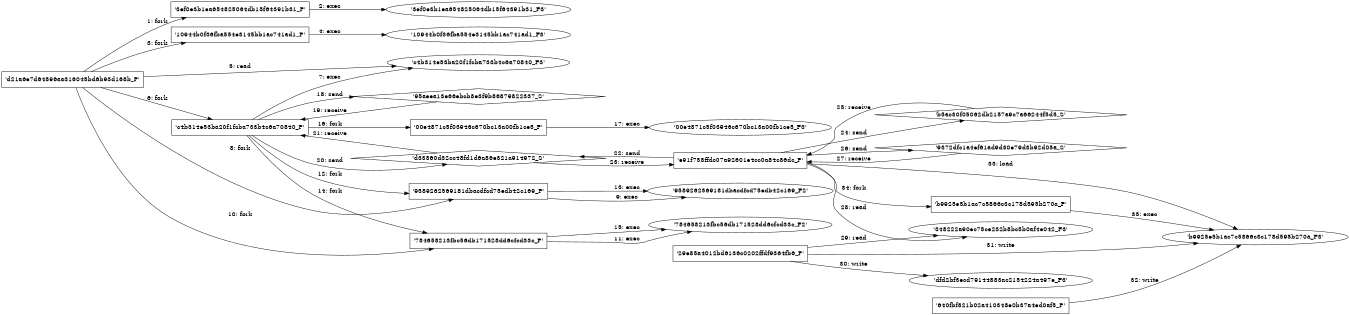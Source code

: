 digraph "D:\Learning\Paper\apt\基于CTI的攻击预警\Dataset\攻击图\ASGfromALLCTI\Threat Round Up For Sept 8 - Sept 15.dot" {
rankdir="LR"
size="9"
fixedsize="false"
splines="true"
nodesep=0.3
ranksep=0
fontsize=10
overlap="scalexy"
engine= "neato"
	"'d21a6e7d64896aa316045bd6b93d168b_P'" [node_type=Process shape=box]
	"'3ef0e3b1ea654825064db15f64391b31_P'" [node_type=Process shape=box]
	"'d21a6e7d64896aa316045bd6b93d168b_P'" -> "'3ef0e3b1ea654825064db15f64391b31_P'" [label="1: fork"]
	"'3ef0e3b1ea654825064db15f64391b31_P'" [node_type=Process shape=box]
	"'3ef0e3b1ea654825064db15f64391b31_F3'" [node_type=File shape=ellipse]
	"'3ef0e3b1ea654825064db15f64391b31_P'" -> "'3ef0e3b1ea654825064db15f64391b31_F3'" [label="2: exec"]
	"'d21a6e7d64896aa316045bd6b93d168b_P'" [node_type=Process shape=box]
	"'10944b0f36fba554e3145bb1ac741ad1_P'" [node_type=Process shape=box]
	"'d21a6e7d64896aa316045bd6b93d168b_P'" -> "'10944b0f36fba554e3145bb1ac741ad1_P'" [label="3: fork"]
	"'10944b0f36fba554e3145bb1ac741ad1_P'" [node_type=Process shape=box]
	"'10944b0f36fba554e3145bb1ac741ad1_F3'" [node_type=File shape=ellipse]
	"'10944b0f36fba554e3145bb1ac741ad1_P'" -> "'10944b0f36fba554e3145bb1ac741ad1_F3'" [label="4: exec"]
	"'c4b314e53ba20f1fcba733b4c6a70840_F3'" [node_type=file shape=ellipse]
	"'d21a6e7d64896aa316045bd6b93d168b_P'" [node_type=Process shape=box]
	"'d21a6e7d64896aa316045bd6b93d168b_P'" -> "'c4b314e53ba20f1fcba733b4c6a70840_F3'" [label="5: read"]
	"'d21a6e7d64896aa316045bd6b93d168b_P'" [node_type=Process shape=box]
	"'c4b314e53ba20f1fcba733b4c6a70840_P'" [node_type=Process shape=box]
	"'d21a6e7d64896aa316045bd6b93d168b_P'" -> "'c4b314e53ba20f1fcba733b4c6a70840_P'" [label="6: fork"]
	"'c4b314e53ba20f1fcba733b4c6a70840_P'" [node_type=Process shape=box]
	"'c4b314e53ba20f1fcba733b4c6a70840_F3'" [node_type=File shape=ellipse]
	"'c4b314e53ba20f1fcba733b4c6a70840_P'" -> "'c4b314e53ba20f1fcba733b4c6a70840_F3'" [label="7: exec"]
	"'d21a6e7d64896aa316045bd6b93d168b_P'" [node_type=Process shape=box]
	"'9589262569181dbacdfcd75edb42c169_P'" [node_type=Process shape=box]
	"'d21a6e7d64896aa316045bd6b93d168b_P'" -> "'9589262569181dbacdfcd75edb42c169_P'" [label="8: fork"]
	"'9589262569181dbacdfcd75edb42c169_P'" [node_type=Process shape=box]
	"'9589262569181dbacdfcd75edb42c169_F2'" [node_type=File shape=ellipse]
	"'9589262569181dbacdfcd75edb42c169_P'" -> "'9589262569181dbacdfcd75edb42c169_F2'" [label="9: exec"]
	"'d21a6e7d64896aa316045bd6b93d168b_P'" [node_type=Process shape=box]
	"'784658213fbc56db171528dd6cfcd33c_P'" [node_type=Process shape=box]
	"'d21a6e7d64896aa316045bd6b93d168b_P'" -> "'784658213fbc56db171528dd6cfcd33c_P'" [label="10: fork"]
	"'784658213fbc56db171528dd6cfcd33c_P'" [node_type=Process shape=box]
	"'784658213fbc56db171528dd6cfcd33c_F2'" [node_type=File shape=ellipse]
	"'784658213fbc56db171528dd6cfcd33c_P'" -> "'784658213fbc56db171528dd6cfcd33c_F2'" [label="11: exec"]
	"'c4b314e53ba20f1fcba733b4c6a70840_P'" [node_type=Process shape=box]
	"'9589262569181dbacdfcd75edb42c169_P'" [node_type=Process shape=box]
	"'c4b314e53ba20f1fcba733b4c6a70840_P'" -> "'9589262569181dbacdfcd75edb42c169_P'" [label="12: fork"]
	"'9589262569181dbacdfcd75edb42c169_P'" [node_type=Process shape=box]
	"'9589262569181dbacdfcd75edb42c169_F2'" [node_type=File shape=ellipse]
	"'9589262569181dbacdfcd75edb42c169_P'" -> "'9589262569181dbacdfcd75edb42c169_F2'" [label="13: exec"]
	"'c4b314e53ba20f1fcba733b4c6a70840_P'" [node_type=Process shape=box]
	"'784658213fbc56db171528dd6cfcd33c_P'" [node_type=Process shape=box]
	"'c4b314e53ba20f1fcba733b4c6a70840_P'" -> "'784658213fbc56db171528dd6cfcd33c_P'" [label="14: fork"]
	"'784658213fbc56db171528dd6cfcd33c_P'" [node_type=Process shape=box]
	"'784658213fbc56db171528dd6cfcd33c_F2'" [node_type=File shape=ellipse]
	"'784658213fbc56db171528dd6cfcd33c_P'" -> "'784658213fbc56db171528dd6cfcd33c_F2'" [label="15: exec"]
	"'c4b314e53ba20f1fcba733b4c6a70840_P'" [node_type=Process shape=box]
	"'00e4871c5f03946c670bc13a00fb1ce5_P'" [node_type=Process shape=box]
	"'c4b314e53ba20f1fcba733b4c6a70840_P'" -> "'00e4871c5f03946c670bc13a00fb1ce5_P'" [label="16: fork"]
	"'00e4871c5f03946c670bc13a00fb1ce5_P'" [node_type=Process shape=box]
	"'00e4871c5f03946c670bc13a00fb1ce5_F3'" [node_type=File shape=ellipse]
	"'00e4871c5f03946c670bc13a00fb1ce5_P'" -> "'00e4871c5f03946c670bc13a00fb1ce5_F3'" [label="17: exec"]
	"'95aeea13e66ebcb8e3f9b86879822337_S'" [node_type=Socket shape=diamond]
	"'c4b314e53ba20f1fcba733b4c6a70840_P'" [node_type=Process shape=box]
	"'c4b314e53ba20f1fcba733b4c6a70840_P'" -> "'95aeea13e66ebcb8e3f9b86879822337_S'" [label="18: send"]
	"'95aeea13e66ebcb8e3f9b86879822337_S'" -> "'c4b314e53ba20f1fcba733b4c6a70840_P'" [label="19: receive"]
	"'d33860d32cc48fd1d6a86e321a914972_S'" [node_type=Socket shape=diamond]
	"'c4b314e53ba20f1fcba733b4c6a70840_P'" [node_type=Process shape=box]
	"'c4b314e53ba20f1fcba733b4c6a70840_P'" -> "'d33860d32cc48fd1d6a86e321a914972_S'" [label="20: send"]
	"'d33860d32cc48fd1d6a86e321a914972_S'" -> "'c4b314e53ba20f1fcba733b4c6a70840_P'" [label="21: receive"]
	"'d33860d32cc48fd1d6a86e321a914972_S'" [node_type=Socket shape=diamond]
	"'e91f758ffdc07a92601e4cc0a84c86dc_P'" [node_type=Process shape=box]
	"'e91f758ffdc07a92601e4cc0a84c86dc_P'" -> "'d33860d32cc48fd1d6a86e321a914972_S'" [label="22: send"]
	"'d33860d32cc48fd1d6a86e321a914972_S'" -> "'e91f758ffdc07a92601e4cc0a84c86dc_P'" [label="23: receive"]
	"'b5ac30f05062db2157a9c7a66244f5d5_S'" [node_type=Socket shape=diamond]
	"'e91f758ffdc07a92601e4cc0a84c86dc_P'" [node_type=Process shape=box]
	"'e91f758ffdc07a92601e4cc0a84c86dc_P'" -> "'b5ac30f05062db2157a9c7a66244f5d5_S'" [label="24: send"]
	"'b5ac30f05062db2157a9c7a66244f5d5_S'" -> "'e91f758ffdc07a92601e4cc0a84c86dc_P'" [label="25: receive"]
	"'9372dfc1a4ef61ad9d30e79d3b92d05a_S'" [node_type=Socket shape=diamond]
	"'e91f758ffdc07a92601e4cc0a84c86dc_P'" [node_type=Process shape=box]
	"'e91f758ffdc07a92601e4cc0a84c86dc_P'" -> "'9372dfc1a4ef61ad9d30e79d3b92d05a_S'" [label="26: send"]
	"'9372dfc1a4ef61ad9d30e79d3b92d05a_S'" -> "'e91f758ffdc07a92601e4cc0a84c86dc_P'" [label="27: receive"]
	"'348222a90ec75ce232b8bc5b0af4e042_F3'" [node_type=file shape=ellipse]
	"'e91f758ffdc07a92601e4cc0a84c86dc_P'" [node_type=Process shape=box]
	"'e91f758ffdc07a92601e4cc0a84c86dc_P'" -> "'348222a90ec75ce232b8bc5b0af4e042_F3'" [label="28: read"]
	"'348222a90ec75ce232b8bc5b0af4e042_F3'" [node_type=file shape=ellipse]
	"'29e85a4012bd6136c0202ffdf9364fb6_P'" [node_type=Process shape=box]
	"'29e85a4012bd6136c0202ffdf9364fb6_P'" -> "'348222a90ec75ce232b8bc5b0af4e042_F3'" [label="29: read"]
	"'dfd2bf3ecd79144883ac2154224a497e_F3'" [node_type=file shape=ellipse]
	"'29e85a4012bd6136c0202ffdf9364fb6_P'" [node_type=Process shape=box]
	"'29e85a4012bd6136c0202ffdf9364fb6_P'" -> "'dfd2bf3ecd79144883ac2154224a497e_F3'" [label="30: write"]
	"'b9925e5b1ac7c5866c3c178d595b270a_F3'" [node_type=file shape=ellipse]
	"'29e85a4012bd6136c0202ffdf9364fb6_P'" [node_type=Process shape=box]
	"'29e85a4012bd6136c0202ffdf9364fb6_P'" -> "'b9925e5b1ac7c5866c3c178d595b270a_F3'" [label="31: write"]
	"'b9925e5b1ac7c5866c3c178d595b270a_F3'" [node_type=file shape=ellipse]
	"'640fbf821b02a410348e0b37a4ed0af5_P'" [node_type=Process shape=box]
	"'640fbf821b02a410348e0b37a4ed0af5_P'" -> "'b9925e5b1ac7c5866c3c178d595b270a_F3'" [label="32: write"]
	"'b9925e5b1ac7c5866c3c178d595b270a_F3'" [node_type=file shape=ellipse]
	"'e91f758ffdc07a92601e4cc0a84c86dc_P'" [node_type=Process shape=box]
	"'e91f758ffdc07a92601e4cc0a84c86dc_P'" -> "'b9925e5b1ac7c5866c3c178d595b270a_F3'" [label="33: load"]
	"'e91f758ffdc07a92601e4cc0a84c86dc_P'" [node_type=Process shape=box]
	"'b9925e5b1ac7c5866c3c178d595b270a_P'" [node_type=Process shape=box]
	"'e91f758ffdc07a92601e4cc0a84c86dc_P'" -> "'b9925e5b1ac7c5866c3c178d595b270a_P'" [label="34: fork"]
	"'b9925e5b1ac7c5866c3c178d595b270a_P'" [node_type=Process shape=box]
	"'b9925e5b1ac7c5866c3c178d595b270a_F3'" [node_type=File shape=ellipse]
	"'b9925e5b1ac7c5866c3c178d595b270a_P'" -> "'b9925e5b1ac7c5866c3c178d595b270a_F3'" [label="35: exec"]
}
